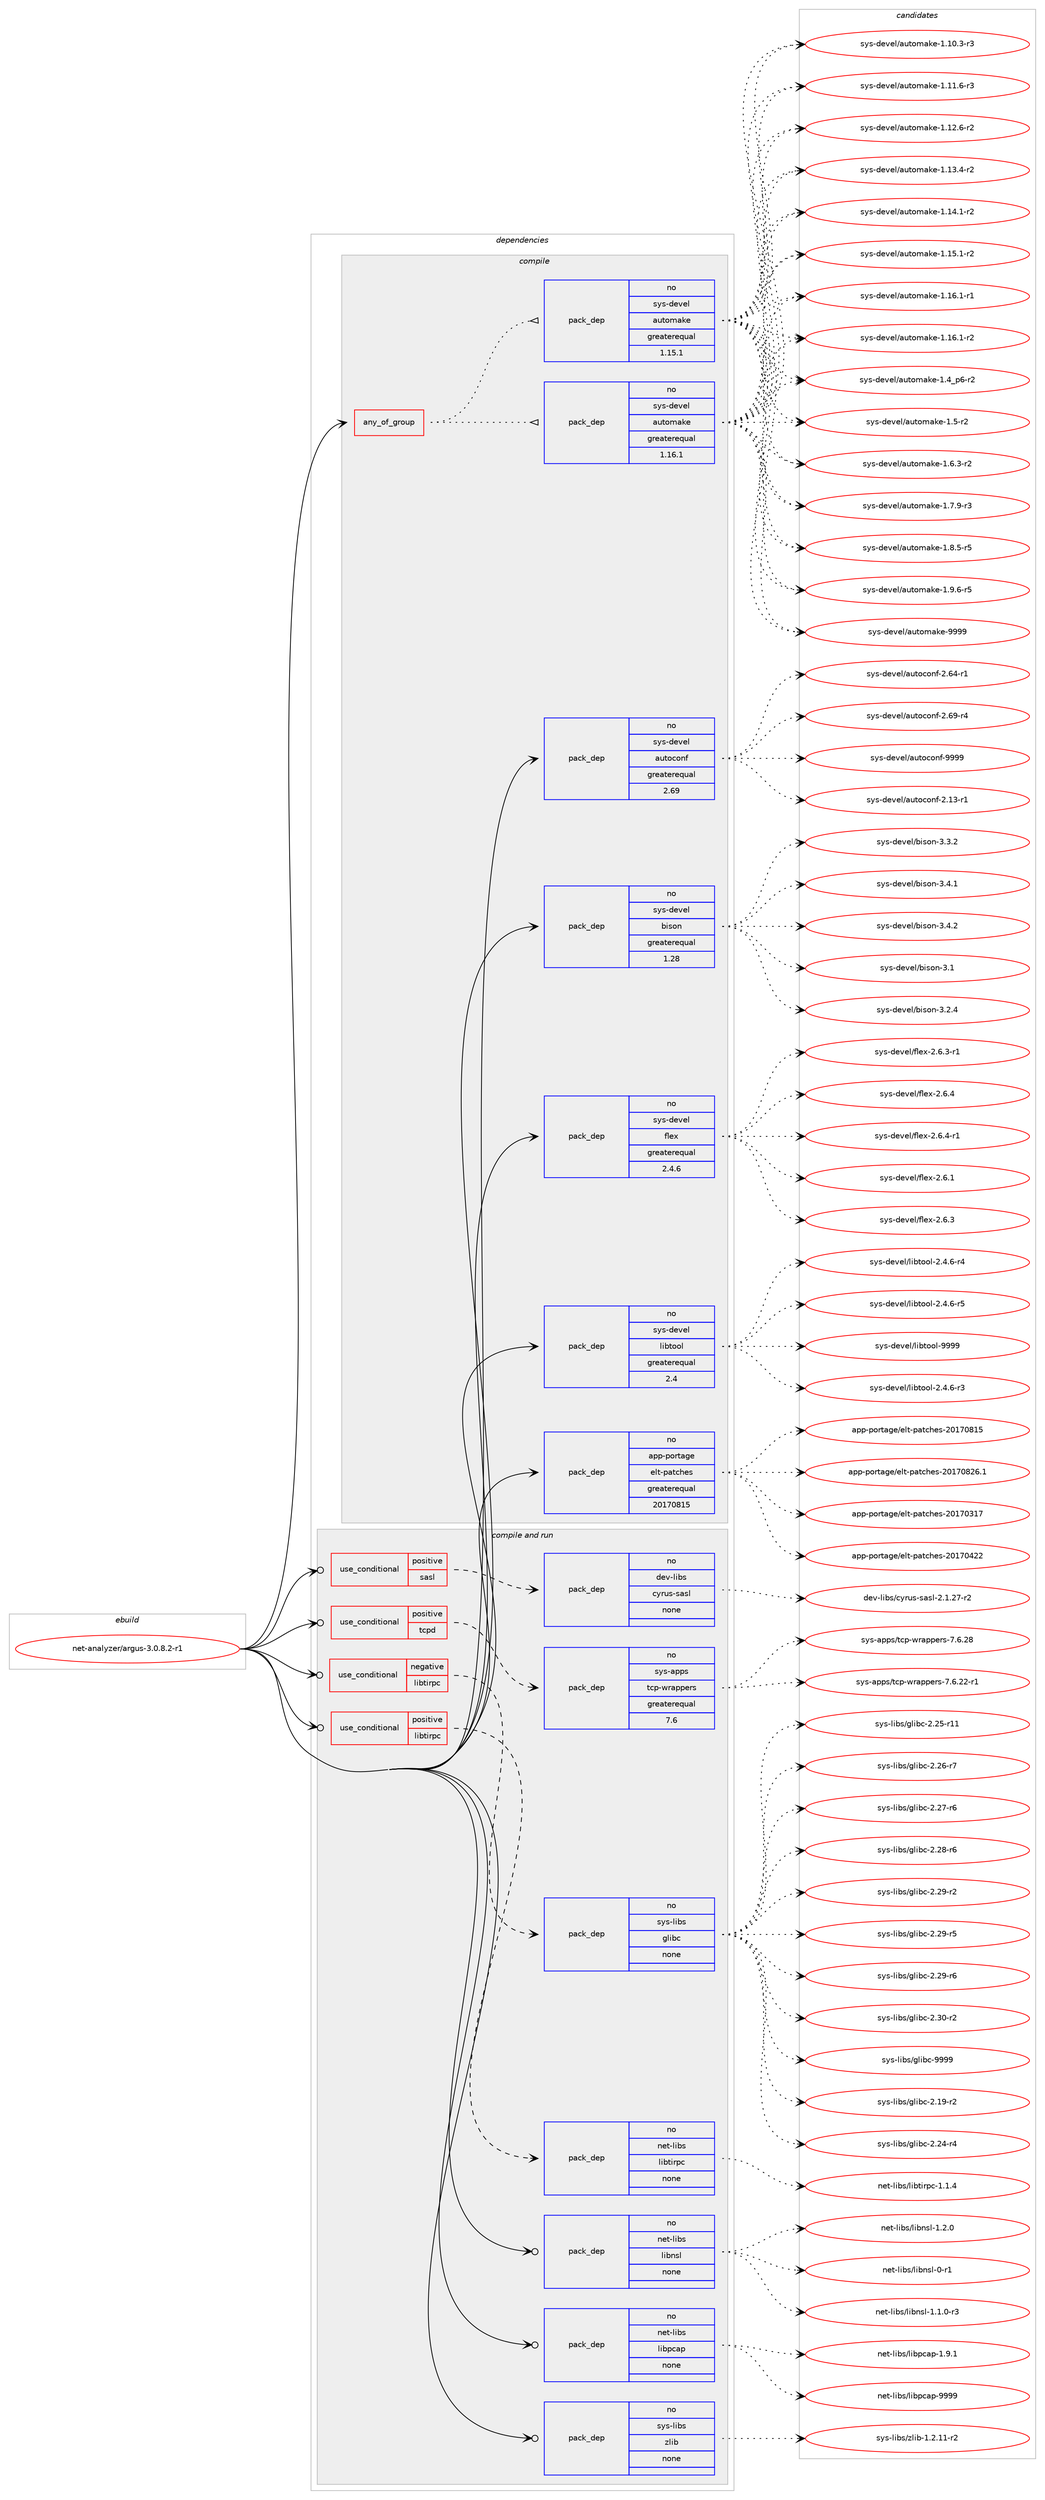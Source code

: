 digraph prolog {

# *************
# Graph options
# *************

newrank=true;
concentrate=true;
compound=true;
graph [rankdir=LR,fontname=Helvetica,fontsize=10,ranksep=1.5];#, ranksep=2.5, nodesep=0.2];
edge  [arrowhead=vee];
node  [fontname=Helvetica,fontsize=10];

# **********
# The ebuild
# **********

subgraph cluster_leftcol {
color=gray;
rank=same;
label=<<i>ebuild</i>>;
id [label="net-analyzer/argus-3.0.8.2-r1", color=red, width=4, href="../net-analyzer/argus-3.0.8.2-r1.svg"];
}

# ****************
# The dependencies
# ****************

subgraph cluster_midcol {
color=gray;
label=<<i>dependencies</i>>;
subgraph cluster_compile {
fillcolor="#eeeeee";
style=filled;
label=<<i>compile</i>>;
subgraph any13695 {
dependency811627 [label=<<TABLE BORDER="0" CELLBORDER="1" CELLSPACING="0" CELLPADDING="4"><TR><TD CELLPADDING="10">any_of_group</TD></TR></TABLE>>, shape=none, color=red];subgraph pack599967 {
dependency811628 [label=<<TABLE BORDER="0" CELLBORDER="1" CELLSPACING="0" CELLPADDING="4" WIDTH="220"><TR><TD ROWSPAN="6" CELLPADDING="30">pack_dep</TD></TR><TR><TD WIDTH="110">no</TD></TR><TR><TD>sys-devel</TD></TR><TR><TD>automake</TD></TR><TR><TD>greaterequal</TD></TR><TR><TD>1.16.1</TD></TR></TABLE>>, shape=none, color=blue];
}
dependency811627:e -> dependency811628:w [weight=20,style="dotted",arrowhead="oinv"];
subgraph pack599968 {
dependency811629 [label=<<TABLE BORDER="0" CELLBORDER="1" CELLSPACING="0" CELLPADDING="4" WIDTH="220"><TR><TD ROWSPAN="6" CELLPADDING="30">pack_dep</TD></TR><TR><TD WIDTH="110">no</TD></TR><TR><TD>sys-devel</TD></TR><TR><TD>automake</TD></TR><TR><TD>greaterequal</TD></TR><TR><TD>1.15.1</TD></TR></TABLE>>, shape=none, color=blue];
}
dependency811627:e -> dependency811629:w [weight=20,style="dotted",arrowhead="oinv"];
}
id:e -> dependency811627:w [weight=20,style="solid",arrowhead="vee"];
subgraph pack599969 {
dependency811630 [label=<<TABLE BORDER="0" CELLBORDER="1" CELLSPACING="0" CELLPADDING="4" WIDTH="220"><TR><TD ROWSPAN="6" CELLPADDING="30">pack_dep</TD></TR><TR><TD WIDTH="110">no</TD></TR><TR><TD>app-portage</TD></TR><TR><TD>elt-patches</TD></TR><TR><TD>greaterequal</TD></TR><TR><TD>20170815</TD></TR></TABLE>>, shape=none, color=blue];
}
id:e -> dependency811630:w [weight=20,style="solid",arrowhead="vee"];
subgraph pack599970 {
dependency811631 [label=<<TABLE BORDER="0" CELLBORDER="1" CELLSPACING="0" CELLPADDING="4" WIDTH="220"><TR><TD ROWSPAN="6" CELLPADDING="30">pack_dep</TD></TR><TR><TD WIDTH="110">no</TD></TR><TR><TD>sys-devel</TD></TR><TR><TD>autoconf</TD></TR><TR><TD>greaterequal</TD></TR><TR><TD>2.69</TD></TR></TABLE>>, shape=none, color=blue];
}
id:e -> dependency811631:w [weight=20,style="solid",arrowhead="vee"];
subgraph pack599971 {
dependency811632 [label=<<TABLE BORDER="0" CELLBORDER="1" CELLSPACING="0" CELLPADDING="4" WIDTH="220"><TR><TD ROWSPAN="6" CELLPADDING="30">pack_dep</TD></TR><TR><TD WIDTH="110">no</TD></TR><TR><TD>sys-devel</TD></TR><TR><TD>bison</TD></TR><TR><TD>greaterequal</TD></TR><TR><TD>1.28</TD></TR></TABLE>>, shape=none, color=blue];
}
id:e -> dependency811632:w [weight=20,style="solid",arrowhead="vee"];
subgraph pack599972 {
dependency811633 [label=<<TABLE BORDER="0" CELLBORDER="1" CELLSPACING="0" CELLPADDING="4" WIDTH="220"><TR><TD ROWSPAN="6" CELLPADDING="30">pack_dep</TD></TR><TR><TD WIDTH="110">no</TD></TR><TR><TD>sys-devel</TD></TR><TR><TD>flex</TD></TR><TR><TD>greaterequal</TD></TR><TR><TD>2.4.6</TD></TR></TABLE>>, shape=none, color=blue];
}
id:e -> dependency811633:w [weight=20,style="solid",arrowhead="vee"];
subgraph pack599973 {
dependency811634 [label=<<TABLE BORDER="0" CELLBORDER="1" CELLSPACING="0" CELLPADDING="4" WIDTH="220"><TR><TD ROWSPAN="6" CELLPADDING="30">pack_dep</TD></TR><TR><TD WIDTH="110">no</TD></TR><TR><TD>sys-devel</TD></TR><TR><TD>libtool</TD></TR><TR><TD>greaterequal</TD></TR><TR><TD>2.4</TD></TR></TABLE>>, shape=none, color=blue];
}
id:e -> dependency811634:w [weight=20,style="solid",arrowhead="vee"];
}
subgraph cluster_compileandrun {
fillcolor="#eeeeee";
style=filled;
label=<<i>compile and run</i>>;
subgraph cond197515 {
dependency811635 [label=<<TABLE BORDER="0" CELLBORDER="1" CELLSPACING="0" CELLPADDING="4"><TR><TD ROWSPAN="3" CELLPADDING="10">use_conditional</TD></TR><TR><TD>negative</TD></TR><TR><TD>libtirpc</TD></TR></TABLE>>, shape=none, color=red];
subgraph pack599974 {
dependency811636 [label=<<TABLE BORDER="0" CELLBORDER="1" CELLSPACING="0" CELLPADDING="4" WIDTH="220"><TR><TD ROWSPAN="6" CELLPADDING="30">pack_dep</TD></TR><TR><TD WIDTH="110">no</TD></TR><TR><TD>sys-libs</TD></TR><TR><TD>glibc</TD></TR><TR><TD>none</TD></TR><TR><TD></TD></TR></TABLE>>, shape=none, color=blue];
}
dependency811635:e -> dependency811636:w [weight=20,style="dashed",arrowhead="vee"];
}
id:e -> dependency811635:w [weight=20,style="solid",arrowhead="odotvee"];
subgraph cond197516 {
dependency811637 [label=<<TABLE BORDER="0" CELLBORDER="1" CELLSPACING="0" CELLPADDING="4"><TR><TD ROWSPAN="3" CELLPADDING="10">use_conditional</TD></TR><TR><TD>positive</TD></TR><TR><TD>libtirpc</TD></TR></TABLE>>, shape=none, color=red];
subgraph pack599975 {
dependency811638 [label=<<TABLE BORDER="0" CELLBORDER="1" CELLSPACING="0" CELLPADDING="4" WIDTH="220"><TR><TD ROWSPAN="6" CELLPADDING="30">pack_dep</TD></TR><TR><TD WIDTH="110">no</TD></TR><TR><TD>net-libs</TD></TR><TR><TD>libtirpc</TD></TR><TR><TD>none</TD></TR><TR><TD></TD></TR></TABLE>>, shape=none, color=blue];
}
dependency811637:e -> dependency811638:w [weight=20,style="dashed",arrowhead="vee"];
}
id:e -> dependency811637:w [weight=20,style="solid",arrowhead="odotvee"];
subgraph cond197517 {
dependency811639 [label=<<TABLE BORDER="0" CELLBORDER="1" CELLSPACING="0" CELLPADDING="4"><TR><TD ROWSPAN="3" CELLPADDING="10">use_conditional</TD></TR><TR><TD>positive</TD></TR><TR><TD>sasl</TD></TR></TABLE>>, shape=none, color=red];
subgraph pack599976 {
dependency811640 [label=<<TABLE BORDER="0" CELLBORDER="1" CELLSPACING="0" CELLPADDING="4" WIDTH="220"><TR><TD ROWSPAN="6" CELLPADDING="30">pack_dep</TD></TR><TR><TD WIDTH="110">no</TD></TR><TR><TD>dev-libs</TD></TR><TR><TD>cyrus-sasl</TD></TR><TR><TD>none</TD></TR><TR><TD></TD></TR></TABLE>>, shape=none, color=blue];
}
dependency811639:e -> dependency811640:w [weight=20,style="dashed",arrowhead="vee"];
}
id:e -> dependency811639:w [weight=20,style="solid",arrowhead="odotvee"];
subgraph cond197518 {
dependency811641 [label=<<TABLE BORDER="0" CELLBORDER="1" CELLSPACING="0" CELLPADDING="4"><TR><TD ROWSPAN="3" CELLPADDING="10">use_conditional</TD></TR><TR><TD>positive</TD></TR><TR><TD>tcpd</TD></TR></TABLE>>, shape=none, color=red];
subgraph pack599977 {
dependency811642 [label=<<TABLE BORDER="0" CELLBORDER="1" CELLSPACING="0" CELLPADDING="4" WIDTH="220"><TR><TD ROWSPAN="6" CELLPADDING="30">pack_dep</TD></TR><TR><TD WIDTH="110">no</TD></TR><TR><TD>sys-apps</TD></TR><TR><TD>tcp-wrappers</TD></TR><TR><TD>greaterequal</TD></TR><TR><TD>7.6</TD></TR></TABLE>>, shape=none, color=blue];
}
dependency811641:e -> dependency811642:w [weight=20,style="dashed",arrowhead="vee"];
}
id:e -> dependency811641:w [weight=20,style="solid",arrowhead="odotvee"];
subgraph pack599978 {
dependency811643 [label=<<TABLE BORDER="0" CELLBORDER="1" CELLSPACING="0" CELLPADDING="4" WIDTH="220"><TR><TD ROWSPAN="6" CELLPADDING="30">pack_dep</TD></TR><TR><TD WIDTH="110">no</TD></TR><TR><TD>net-libs</TD></TR><TR><TD>libnsl</TD></TR><TR><TD>none</TD></TR><TR><TD></TD></TR></TABLE>>, shape=none, color=blue];
}
id:e -> dependency811643:w [weight=20,style="solid",arrowhead="odotvee"];
subgraph pack599979 {
dependency811644 [label=<<TABLE BORDER="0" CELLBORDER="1" CELLSPACING="0" CELLPADDING="4" WIDTH="220"><TR><TD ROWSPAN="6" CELLPADDING="30">pack_dep</TD></TR><TR><TD WIDTH="110">no</TD></TR><TR><TD>net-libs</TD></TR><TR><TD>libpcap</TD></TR><TR><TD>none</TD></TR><TR><TD></TD></TR></TABLE>>, shape=none, color=blue];
}
id:e -> dependency811644:w [weight=20,style="solid",arrowhead="odotvee"];
subgraph pack599980 {
dependency811645 [label=<<TABLE BORDER="0" CELLBORDER="1" CELLSPACING="0" CELLPADDING="4" WIDTH="220"><TR><TD ROWSPAN="6" CELLPADDING="30">pack_dep</TD></TR><TR><TD WIDTH="110">no</TD></TR><TR><TD>sys-libs</TD></TR><TR><TD>zlib</TD></TR><TR><TD>none</TD></TR><TR><TD></TD></TR></TABLE>>, shape=none, color=blue];
}
id:e -> dependency811645:w [weight=20,style="solid",arrowhead="odotvee"];
}
subgraph cluster_run {
fillcolor="#eeeeee";
style=filled;
label=<<i>run</i>>;
}
}

# **************
# The candidates
# **************

subgraph cluster_choices {
rank=same;
color=gray;
label=<<i>candidates</i>>;

subgraph choice599967 {
color=black;
nodesep=1;
choice11512111545100101118101108479711711611110997107101454946494846514511451 [label="sys-devel/automake-1.10.3-r3", color=red, width=4,href="../sys-devel/automake-1.10.3-r3.svg"];
choice11512111545100101118101108479711711611110997107101454946494946544511451 [label="sys-devel/automake-1.11.6-r3", color=red, width=4,href="../sys-devel/automake-1.11.6-r3.svg"];
choice11512111545100101118101108479711711611110997107101454946495046544511450 [label="sys-devel/automake-1.12.6-r2", color=red, width=4,href="../sys-devel/automake-1.12.6-r2.svg"];
choice11512111545100101118101108479711711611110997107101454946495146524511450 [label="sys-devel/automake-1.13.4-r2", color=red, width=4,href="../sys-devel/automake-1.13.4-r2.svg"];
choice11512111545100101118101108479711711611110997107101454946495246494511450 [label="sys-devel/automake-1.14.1-r2", color=red, width=4,href="../sys-devel/automake-1.14.1-r2.svg"];
choice11512111545100101118101108479711711611110997107101454946495346494511450 [label="sys-devel/automake-1.15.1-r2", color=red, width=4,href="../sys-devel/automake-1.15.1-r2.svg"];
choice11512111545100101118101108479711711611110997107101454946495446494511449 [label="sys-devel/automake-1.16.1-r1", color=red, width=4,href="../sys-devel/automake-1.16.1-r1.svg"];
choice11512111545100101118101108479711711611110997107101454946495446494511450 [label="sys-devel/automake-1.16.1-r2", color=red, width=4,href="../sys-devel/automake-1.16.1-r2.svg"];
choice115121115451001011181011084797117116111109971071014549465295112544511450 [label="sys-devel/automake-1.4_p6-r2", color=red, width=4,href="../sys-devel/automake-1.4_p6-r2.svg"];
choice11512111545100101118101108479711711611110997107101454946534511450 [label="sys-devel/automake-1.5-r2", color=red, width=4,href="../sys-devel/automake-1.5-r2.svg"];
choice115121115451001011181011084797117116111109971071014549465446514511450 [label="sys-devel/automake-1.6.3-r2", color=red, width=4,href="../sys-devel/automake-1.6.3-r2.svg"];
choice115121115451001011181011084797117116111109971071014549465546574511451 [label="sys-devel/automake-1.7.9-r3", color=red, width=4,href="../sys-devel/automake-1.7.9-r3.svg"];
choice115121115451001011181011084797117116111109971071014549465646534511453 [label="sys-devel/automake-1.8.5-r5", color=red, width=4,href="../sys-devel/automake-1.8.5-r5.svg"];
choice115121115451001011181011084797117116111109971071014549465746544511453 [label="sys-devel/automake-1.9.6-r5", color=red, width=4,href="../sys-devel/automake-1.9.6-r5.svg"];
choice115121115451001011181011084797117116111109971071014557575757 [label="sys-devel/automake-9999", color=red, width=4,href="../sys-devel/automake-9999.svg"];
dependency811628:e -> choice11512111545100101118101108479711711611110997107101454946494846514511451:w [style=dotted,weight="100"];
dependency811628:e -> choice11512111545100101118101108479711711611110997107101454946494946544511451:w [style=dotted,weight="100"];
dependency811628:e -> choice11512111545100101118101108479711711611110997107101454946495046544511450:w [style=dotted,weight="100"];
dependency811628:e -> choice11512111545100101118101108479711711611110997107101454946495146524511450:w [style=dotted,weight="100"];
dependency811628:e -> choice11512111545100101118101108479711711611110997107101454946495246494511450:w [style=dotted,weight="100"];
dependency811628:e -> choice11512111545100101118101108479711711611110997107101454946495346494511450:w [style=dotted,weight="100"];
dependency811628:e -> choice11512111545100101118101108479711711611110997107101454946495446494511449:w [style=dotted,weight="100"];
dependency811628:e -> choice11512111545100101118101108479711711611110997107101454946495446494511450:w [style=dotted,weight="100"];
dependency811628:e -> choice115121115451001011181011084797117116111109971071014549465295112544511450:w [style=dotted,weight="100"];
dependency811628:e -> choice11512111545100101118101108479711711611110997107101454946534511450:w [style=dotted,weight="100"];
dependency811628:e -> choice115121115451001011181011084797117116111109971071014549465446514511450:w [style=dotted,weight="100"];
dependency811628:e -> choice115121115451001011181011084797117116111109971071014549465546574511451:w [style=dotted,weight="100"];
dependency811628:e -> choice115121115451001011181011084797117116111109971071014549465646534511453:w [style=dotted,weight="100"];
dependency811628:e -> choice115121115451001011181011084797117116111109971071014549465746544511453:w [style=dotted,weight="100"];
dependency811628:e -> choice115121115451001011181011084797117116111109971071014557575757:w [style=dotted,weight="100"];
}
subgraph choice599968 {
color=black;
nodesep=1;
choice11512111545100101118101108479711711611110997107101454946494846514511451 [label="sys-devel/automake-1.10.3-r3", color=red, width=4,href="../sys-devel/automake-1.10.3-r3.svg"];
choice11512111545100101118101108479711711611110997107101454946494946544511451 [label="sys-devel/automake-1.11.6-r3", color=red, width=4,href="../sys-devel/automake-1.11.6-r3.svg"];
choice11512111545100101118101108479711711611110997107101454946495046544511450 [label="sys-devel/automake-1.12.6-r2", color=red, width=4,href="../sys-devel/automake-1.12.6-r2.svg"];
choice11512111545100101118101108479711711611110997107101454946495146524511450 [label="sys-devel/automake-1.13.4-r2", color=red, width=4,href="../sys-devel/automake-1.13.4-r2.svg"];
choice11512111545100101118101108479711711611110997107101454946495246494511450 [label="sys-devel/automake-1.14.1-r2", color=red, width=4,href="../sys-devel/automake-1.14.1-r2.svg"];
choice11512111545100101118101108479711711611110997107101454946495346494511450 [label="sys-devel/automake-1.15.1-r2", color=red, width=4,href="../sys-devel/automake-1.15.1-r2.svg"];
choice11512111545100101118101108479711711611110997107101454946495446494511449 [label="sys-devel/automake-1.16.1-r1", color=red, width=4,href="../sys-devel/automake-1.16.1-r1.svg"];
choice11512111545100101118101108479711711611110997107101454946495446494511450 [label="sys-devel/automake-1.16.1-r2", color=red, width=4,href="../sys-devel/automake-1.16.1-r2.svg"];
choice115121115451001011181011084797117116111109971071014549465295112544511450 [label="sys-devel/automake-1.4_p6-r2", color=red, width=4,href="../sys-devel/automake-1.4_p6-r2.svg"];
choice11512111545100101118101108479711711611110997107101454946534511450 [label="sys-devel/automake-1.5-r2", color=red, width=4,href="../sys-devel/automake-1.5-r2.svg"];
choice115121115451001011181011084797117116111109971071014549465446514511450 [label="sys-devel/automake-1.6.3-r2", color=red, width=4,href="../sys-devel/automake-1.6.3-r2.svg"];
choice115121115451001011181011084797117116111109971071014549465546574511451 [label="sys-devel/automake-1.7.9-r3", color=red, width=4,href="../sys-devel/automake-1.7.9-r3.svg"];
choice115121115451001011181011084797117116111109971071014549465646534511453 [label="sys-devel/automake-1.8.5-r5", color=red, width=4,href="../sys-devel/automake-1.8.5-r5.svg"];
choice115121115451001011181011084797117116111109971071014549465746544511453 [label="sys-devel/automake-1.9.6-r5", color=red, width=4,href="../sys-devel/automake-1.9.6-r5.svg"];
choice115121115451001011181011084797117116111109971071014557575757 [label="sys-devel/automake-9999", color=red, width=4,href="../sys-devel/automake-9999.svg"];
dependency811629:e -> choice11512111545100101118101108479711711611110997107101454946494846514511451:w [style=dotted,weight="100"];
dependency811629:e -> choice11512111545100101118101108479711711611110997107101454946494946544511451:w [style=dotted,weight="100"];
dependency811629:e -> choice11512111545100101118101108479711711611110997107101454946495046544511450:w [style=dotted,weight="100"];
dependency811629:e -> choice11512111545100101118101108479711711611110997107101454946495146524511450:w [style=dotted,weight="100"];
dependency811629:e -> choice11512111545100101118101108479711711611110997107101454946495246494511450:w [style=dotted,weight="100"];
dependency811629:e -> choice11512111545100101118101108479711711611110997107101454946495346494511450:w [style=dotted,weight="100"];
dependency811629:e -> choice11512111545100101118101108479711711611110997107101454946495446494511449:w [style=dotted,weight="100"];
dependency811629:e -> choice11512111545100101118101108479711711611110997107101454946495446494511450:w [style=dotted,weight="100"];
dependency811629:e -> choice115121115451001011181011084797117116111109971071014549465295112544511450:w [style=dotted,weight="100"];
dependency811629:e -> choice11512111545100101118101108479711711611110997107101454946534511450:w [style=dotted,weight="100"];
dependency811629:e -> choice115121115451001011181011084797117116111109971071014549465446514511450:w [style=dotted,weight="100"];
dependency811629:e -> choice115121115451001011181011084797117116111109971071014549465546574511451:w [style=dotted,weight="100"];
dependency811629:e -> choice115121115451001011181011084797117116111109971071014549465646534511453:w [style=dotted,weight="100"];
dependency811629:e -> choice115121115451001011181011084797117116111109971071014549465746544511453:w [style=dotted,weight="100"];
dependency811629:e -> choice115121115451001011181011084797117116111109971071014557575757:w [style=dotted,weight="100"];
}
subgraph choice599969 {
color=black;
nodesep=1;
choice97112112451121111141169710310147101108116451129711699104101115455048495548514955 [label="app-portage/elt-patches-20170317", color=red, width=4,href="../app-portage/elt-patches-20170317.svg"];
choice97112112451121111141169710310147101108116451129711699104101115455048495548525050 [label="app-portage/elt-patches-20170422", color=red, width=4,href="../app-portage/elt-patches-20170422.svg"];
choice97112112451121111141169710310147101108116451129711699104101115455048495548564953 [label="app-portage/elt-patches-20170815", color=red, width=4,href="../app-portage/elt-patches-20170815.svg"];
choice971121124511211111411697103101471011081164511297116991041011154550484955485650544649 [label="app-portage/elt-patches-20170826.1", color=red, width=4,href="../app-portage/elt-patches-20170826.1.svg"];
dependency811630:e -> choice97112112451121111141169710310147101108116451129711699104101115455048495548514955:w [style=dotted,weight="100"];
dependency811630:e -> choice97112112451121111141169710310147101108116451129711699104101115455048495548525050:w [style=dotted,weight="100"];
dependency811630:e -> choice97112112451121111141169710310147101108116451129711699104101115455048495548564953:w [style=dotted,weight="100"];
dependency811630:e -> choice971121124511211111411697103101471011081164511297116991041011154550484955485650544649:w [style=dotted,weight="100"];
}
subgraph choice599970 {
color=black;
nodesep=1;
choice1151211154510010111810110847971171161119911111010245504649514511449 [label="sys-devel/autoconf-2.13-r1", color=red, width=4,href="../sys-devel/autoconf-2.13-r1.svg"];
choice1151211154510010111810110847971171161119911111010245504654524511449 [label="sys-devel/autoconf-2.64-r1", color=red, width=4,href="../sys-devel/autoconf-2.64-r1.svg"];
choice1151211154510010111810110847971171161119911111010245504654574511452 [label="sys-devel/autoconf-2.69-r4", color=red, width=4,href="../sys-devel/autoconf-2.69-r4.svg"];
choice115121115451001011181011084797117116111991111101024557575757 [label="sys-devel/autoconf-9999", color=red, width=4,href="../sys-devel/autoconf-9999.svg"];
dependency811631:e -> choice1151211154510010111810110847971171161119911111010245504649514511449:w [style=dotted,weight="100"];
dependency811631:e -> choice1151211154510010111810110847971171161119911111010245504654524511449:w [style=dotted,weight="100"];
dependency811631:e -> choice1151211154510010111810110847971171161119911111010245504654574511452:w [style=dotted,weight="100"];
dependency811631:e -> choice115121115451001011181011084797117116111991111101024557575757:w [style=dotted,weight="100"];
}
subgraph choice599971 {
color=black;
nodesep=1;
choice11512111545100101118101108479810511511111045514649 [label="sys-devel/bison-3.1", color=red, width=4,href="../sys-devel/bison-3.1.svg"];
choice115121115451001011181011084798105115111110455146504652 [label="sys-devel/bison-3.2.4", color=red, width=4,href="../sys-devel/bison-3.2.4.svg"];
choice115121115451001011181011084798105115111110455146514650 [label="sys-devel/bison-3.3.2", color=red, width=4,href="../sys-devel/bison-3.3.2.svg"];
choice115121115451001011181011084798105115111110455146524649 [label="sys-devel/bison-3.4.1", color=red, width=4,href="../sys-devel/bison-3.4.1.svg"];
choice115121115451001011181011084798105115111110455146524650 [label="sys-devel/bison-3.4.2", color=red, width=4,href="../sys-devel/bison-3.4.2.svg"];
dependency811632:e -> choice11512111545100101118101108479810511511111045514649:w [style=dotted,weight="100"];
dependency811632:e -> choice115121115451001011181011084798105115111110455146504652:w [style=dotted,weight="100"];
dependency811632:e -> choice115121115451001011181011084798105115111110455146514650:w [style=dotted,weight="100"];
dependency811632:e -> choice115121115451001011181011084798105115111110455146524649:w [style=dotted,weight="100"];
dependency811632:e -> choice115121115451001011181011084798105115111110455146524650:w [style=dotted,weight="100"];
}
subgraph choice599972 {
color=black;
nodesep=1;
choice1151211154510010111810110847102108101120455046544649 [label="sys-devel/flex-2.6.1", color=red, width=4,href="../sys-devel/flex-2.6.1.svg"];
choice1151211154510010111810110847102108101120455046544651 [label="sys-devel/flex-2.6.3", color=red, width=4,href="../sys-devel/flex-2.6.3.svg"];
choice11512111545100101118101108471021081011204550465446514511449 [label="sys-devel/flex-2.6.3-r1", color=red, width=4,href="../sys-devel/flex-2.6.3-r1.svg"];
choice1151211154510010111810110847102108101120455046544652 [label="sys-devel/flex-2.6.4", color=red, width=4,href="../sys-devel/flex-2.6.4.svg"];
choice11512111545100101118101108471021081011204550465446524511449 [label="sys-devel/flex-2.6.4-r1", color=red, width=4,href="../sys-devel/flex-2.6.4-r1.svg"];
dependency811633:e -> choice1151211154510010111810110847102108101120455046544649:w [style=dotted,weight="100"];
dependency811633:e -> choice1151211154510010111810110847102108101120455046544651:w [style=dotted,weight="100"];
dependency811633:e -> choice11512111545100101118101108471021081011204550465446514511449:w [style=dotted,weight="100"];
dependency811633:e -> choice1151211154510010111810110847102108101120455046544652:w [style=dotted,weight="100"];
dependency811633:e -> choice11512111545100101118101108471021081011204550465446524511449:w [style=dotted,weight="100"];
}
subgraph choice599973 {
color=black;
nodesep=1;
choice1151211154510010111810110847108105981161111111084550465246544511451 [label="sys-devel/libtool-2.4.6-r3", color=red, width=4,href="../sys-devel/libtool-2.4.6-r3.svg"];
choice1151211154510010111810110847108105981161111111084550465246544511452 [label="sys-devel/libtool-2.4.6-r4", color=red, width=4,href="../sys-devel/libtool-2.4.6-r4.svg"];
choice1151211154510010111810110847108105981161111111084550465246544511453 [label="sys-devel/libtool-2.4.6-r5", color=red, width=4,href="../sys-devel/libtool-2.4.6-r5.svg"];
choice1151211154510010111810110847108105981161111111084557575757 [label="sys-devel/libtool-9999", color=red, width=4,href="../sys-devel/libtool-9999.svg"];
dependency811634:e -> choice1151211154510010111810110847108105981161111111084550465246544511451:w [style=dotted,weight="100"];
dependency811634:e -> choice1151211154510010111810110847108105981161111111084550465246544511452:w [style=dotted,weight="100"];
dependency811634:e -> choice1151211154510010111810110847108105981161111111084550465246544511453:w [style=dotted,weight="100"];
dependency811634:e -> choice1151211154510010111810110847108105981161111111084557575757:w [style=dotted,weight="100"];
}
subgraph choice599974 {
color=black;
nodesep=1;
choice115121115451081059811547103108105989945504649574511450 [label="sys-libs/glibc-2.19-r2", color=red, width=4,href="../sys-libs/glibc-2.19-r2.svg"];
choice115121115451081059811547103108105989945504650524511452 [label="sys-libs/glibc-2.24-r4", color=red, width=4,href="../sys-libs/glibc-2.24-r4.svg"];
choice11512111545108105981154710310810598994550465053451144949 [label="sys-libs/glibc-2.25-r11", color=red, width=4,href="../sys-libs/glibc-2.25-r11.svg"];
choice115121115451081059811547103108105989945504650544511455 [label="sys-libs/glibc-2.26-r7", color=red, width=4,href="../sys-libs/glibc-2.26-r7.svg"];
choice115121115451081059811547103108105989945504650554511454 [label="sys-libs/glibc-2.27-r6", color=red, width=4,href="../sys-libs/glibc-2.27-r6.svg"];
choice115121115451081059811547103108105989945504650564511454 [label="sys-libs/glibc-2.28-r6", color=red, width=4,href="../sys-libs/glibc-2.28-r6.svg"];
choice115121115451081059811547103108105989945504650574511450 [label="sys-libs/glibc-2.29-r2", color=red, width=4,href="../sys-libs/glibc-2.29-r2.svg"];
choice115121115451081059811547103108105989945504650574511453 [label="sys-libs/glibc-2.29-r5", color=red, width=4,href="../sys-libs/glibc-2.29-r5.svg"];
choice115121115451081059811547103108105989945504650574511454 [label="sys-libs/glibc-2.29-r6", color=red, width=4,href="../sys-libs/glibc-2.29-r6.svg"];
choice115121115451081059811547103108105989945504651484511450 [label="sys-libs/glibc-2.30-r2", color=red, width=4,href="../sys-libs/glibc-2.30-r2.svg"];
choice11512111545108105981154710310810598994557575757 [label="sys-libs/glibc-9999", color=red, width=4,href="../sys-libs/glibc-9999.svg"];
dependency811636:e -> choice115121115451081059811547103108105989945504649574511450:w [style=dotted,weight="100"];
dependency811636:e -> choice115121115451081059811547103108105989945504650524511452:w [style=dotted,weight="100"];
dependency811636:e -> choice11512111545108105981154710310810598994550465053451144949:w [style=dotted,weight="100"];
dependency811636:e -> choice115121115451081059811547103108105989945504650544511455:w [style=dotted,weight="100"];
dependency811636:e -> choice115121115451081059811547103108105989945504650554511454:w [style=dotted,weight="100"];
dependency811636:e -> choice115121115451081059811547103108105989945504650564511454:w [style=dotted,weight="100"];
dependency811636:e -> choice115121115451081059811547103108105989945504650574511450:w [style=dotted,weight="100"];
dependency811636:e -> choice115121115451081059811547103108105989945504650574511453:w [style=dotted,weight="100"];
dependency811636:e -> choice115121115451081059811547103108105989945504650574511454:w [style=dotted,weight="100"];
dependency811636:e -> choice115121115451081059811547103108105989945504651484511450:w [style=dotted,weight="100"];
dependency811636:e -> choice11512111545108105981154710310810598994557575757:w [style=dotted,weight="100"];
}
subgraph choice599975 {
color=black;
nodesep=1;
choice1101011164510810598115471081059811610511411299454946494652 [label="net-libs/libtirpc-1.1.4", color=red, width=4,href="../net-libs/libtirpc-1.1.4.svg"];
dependency811638:e -> choice1101011164510810598115471081059811610511411299454946494652:w [style=dotted,weight="100"];
}
subgraph choice599976 {
color=black;
nodesep=1;
choice100101118451081059811547991211141171154511597115108455046494650554511450 [label="dev-libs/cyrus-sasl-2.1.27-r2", color=red, width=4,href="../dev-libs/cyrus-sasl-2.1.27-r2.svg"];
dependency811640:e -> choice100101118451081059811547991211141171154511597115108455046494650554511450:w [style=dotted,weight="100"];
}
subgraph choice599977 {
color=black;
nodesep=1;
choice115121115459711211211547116991124511911497112112101114115455546544650504511449 [label="sys-apps/tcp-wrappers-7.6.22-r1", color=red, width=4,href="../sys-apps/tcp-wrappers-7.6.22-r1.svg"];
choice11512111545971121121154711699112451191149711211210111411545554654465056 [label="sys-apps/tcp-wrappers-7.6.28", color=red, width=4,href="../sys-apps/tcp-wrappers-7.6.28.svg"];
dependency811642:e -> choice115121115459711211211547116991124511911497112112101114115455546544650504511449:w [style=dotted,weight="100"];
dependency811642:e -> choice11512111545971121121154711699112451191149711211210111411545554654465056:w [style=dotted,weight="100"];
}
subgraph choice599978 {
color=black;
nodesep=1;
choice1101011164510810598115471081059811011510845484511449 [label="net-libs/libnsl-0-r1", color=red, width=4,href="../net-libs/libnsl-0-r1.svg"];
choice110101116451081059811547108105981101151084549464946484511451 [label="net-libs/libnsl-1.1.0-r3", color=red, width=4,href="../net-libs/libnsl-1.1.0-r3.svg"];
choice11010111645108105981154710810598110115108454946504648 [label="net-libs/libnsl-1.2.0", color=red, width=4,href="../net-libs/libnsl-1.2.0.svg"];
dependency811643:e -> choice1101011164510810598115471081059811011510845484511449:w [style=dotted,weight="100"];
dependency811643:e -> choice110101116451081059811547108105981101151084549464946484511451:w [style=dotted,weight="100"];
dependency811643:e -> choice11010111645108105981154710810598110115108454946504648:w [style=dotted,weight="100"];
}
subgraph choice599979 {
color=black;
nodesep=1;
choice110101116451081059811547108105981129997112454946574649 [label="net-libs/libpcap-1.9.1", color=red, width=4,href="../net-libs/libpcap-1.9.1.svg"];
choice1101011164510810598115471081059811299971124557575757 [label="net-libs/libpcap-9999", color=red, width=4,href="../net-libs/libpcap-9999.svg"];
dependency811644:e -> choice110101116451081059811547108105981129997112454946574649:w [style=dotted,weight="100"];
dependency811644:e -> choice1101011164510810598115471081059811299971124557575757:w [style=dotted,weight="100"];
}
subgraph choice599980 {
color=black;
nodesep=1;
choice11512111545108105981154712210810598454946504649494511450 [label="sys-libs/zlib-1.2.11-r2", color=red, width=4,href="../sys-libs/zlib-1.2.11-r2.svg"];
dependency811645:e -> choice11512111545108105981154712210810598454946504649494511450:w [style=dotted,weight="100"];
}
}

}
